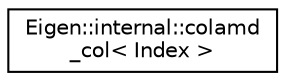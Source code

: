 digraph "Graphical Class Hierarchy"
{
  edge [fontname="Helvetica",fontsize="10",labelfontname="Helvetica",labelfontsize="10"];
  node [fontname="Helvetica",fontsize="10",shape=record];
  rankdir="LR";
  Node1 [label="Eigen::internal::colamd\l_col\< Index \>",height=0.2,width=0.4,color="black", fillcolor="white", style="filled",URL="$struct_eigen_1_1internal_1_1colamd__col.html"];
}
